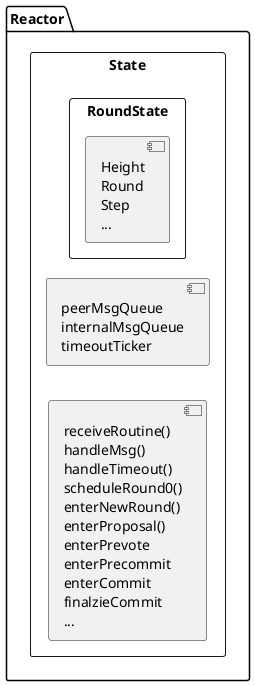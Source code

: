 @startuml
'https://plantuml.com/component-diagram
package "Reactor" {
  left to right direction
  rectangle "State"{
    rectangle "RoundState"{
        [Height\nRound\nStep\n...]
    }
    [peerMsgQueue\ninternalMsgQueue\ntimeoutTicker]
    [receiveRoutine()\nhandleMsg()\nhandleTimeout()\nscheduleRound0()\nenterNewRound()\nenterProposal()\nenterPrevote\nenterPrecommit\nenterCommit\nfinalzieCommit\n...]
  }
  [peerMsgQueue\ninternalMsgQueue\ntimeoutTicker]
}

@enduml